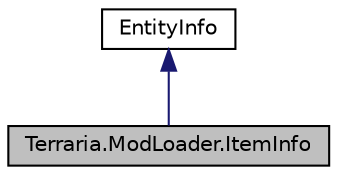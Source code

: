 digraph "Terraria.ModLoader.ItemInfo"
{
  edge [fontname="Helvetica",fontsize="10",labelfontname="Helvetica",labelfontsize="10"];
  node [fontname="Helvetica",fontsize="10",shape=record];
  Node3 [label="Terraria.ModLoader.ItemInfo",height=0.2,width=0.4,color="black", fillcolor="grey75", style="filled", fontcolor="black"];
  Node4 -> Node3 [dir="back",color="midnightblue",fontsize="10",style="solid",fontname="Helvetica"];
  Node4 [label="EntityInfo",height=0.2,width=0.4,color="black", fillcolor="white", style="filled",URL="$class_terraria_1_1_mod_loader_1_1_entity_info.html"];
}
